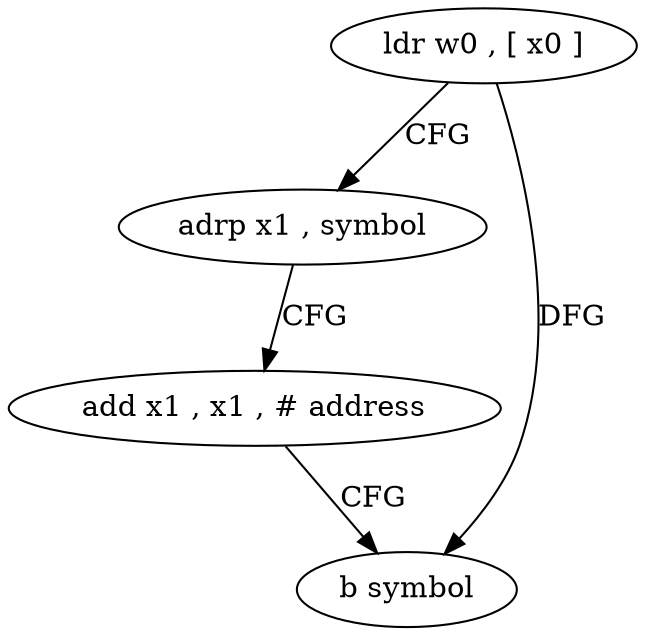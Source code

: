 digraph "func" {
"4201812" [label = "ldr w0 , [ x0 ]" ]
"4201816" [label = "adrp x1 , symbol" ]
"4201820" [label = "add x1 , x1 , # address" ]
"4201824" [label = "b symbol" ]
"4201812" -> "4201816" [ label = "CFG" ]
"4201812" -> "4201824" [ label = "DFG" ]
"4201816" -> "4201820" [ label = "CFG" ]
"4201820" -> "4201824" [ label = "CFG" ]
}
